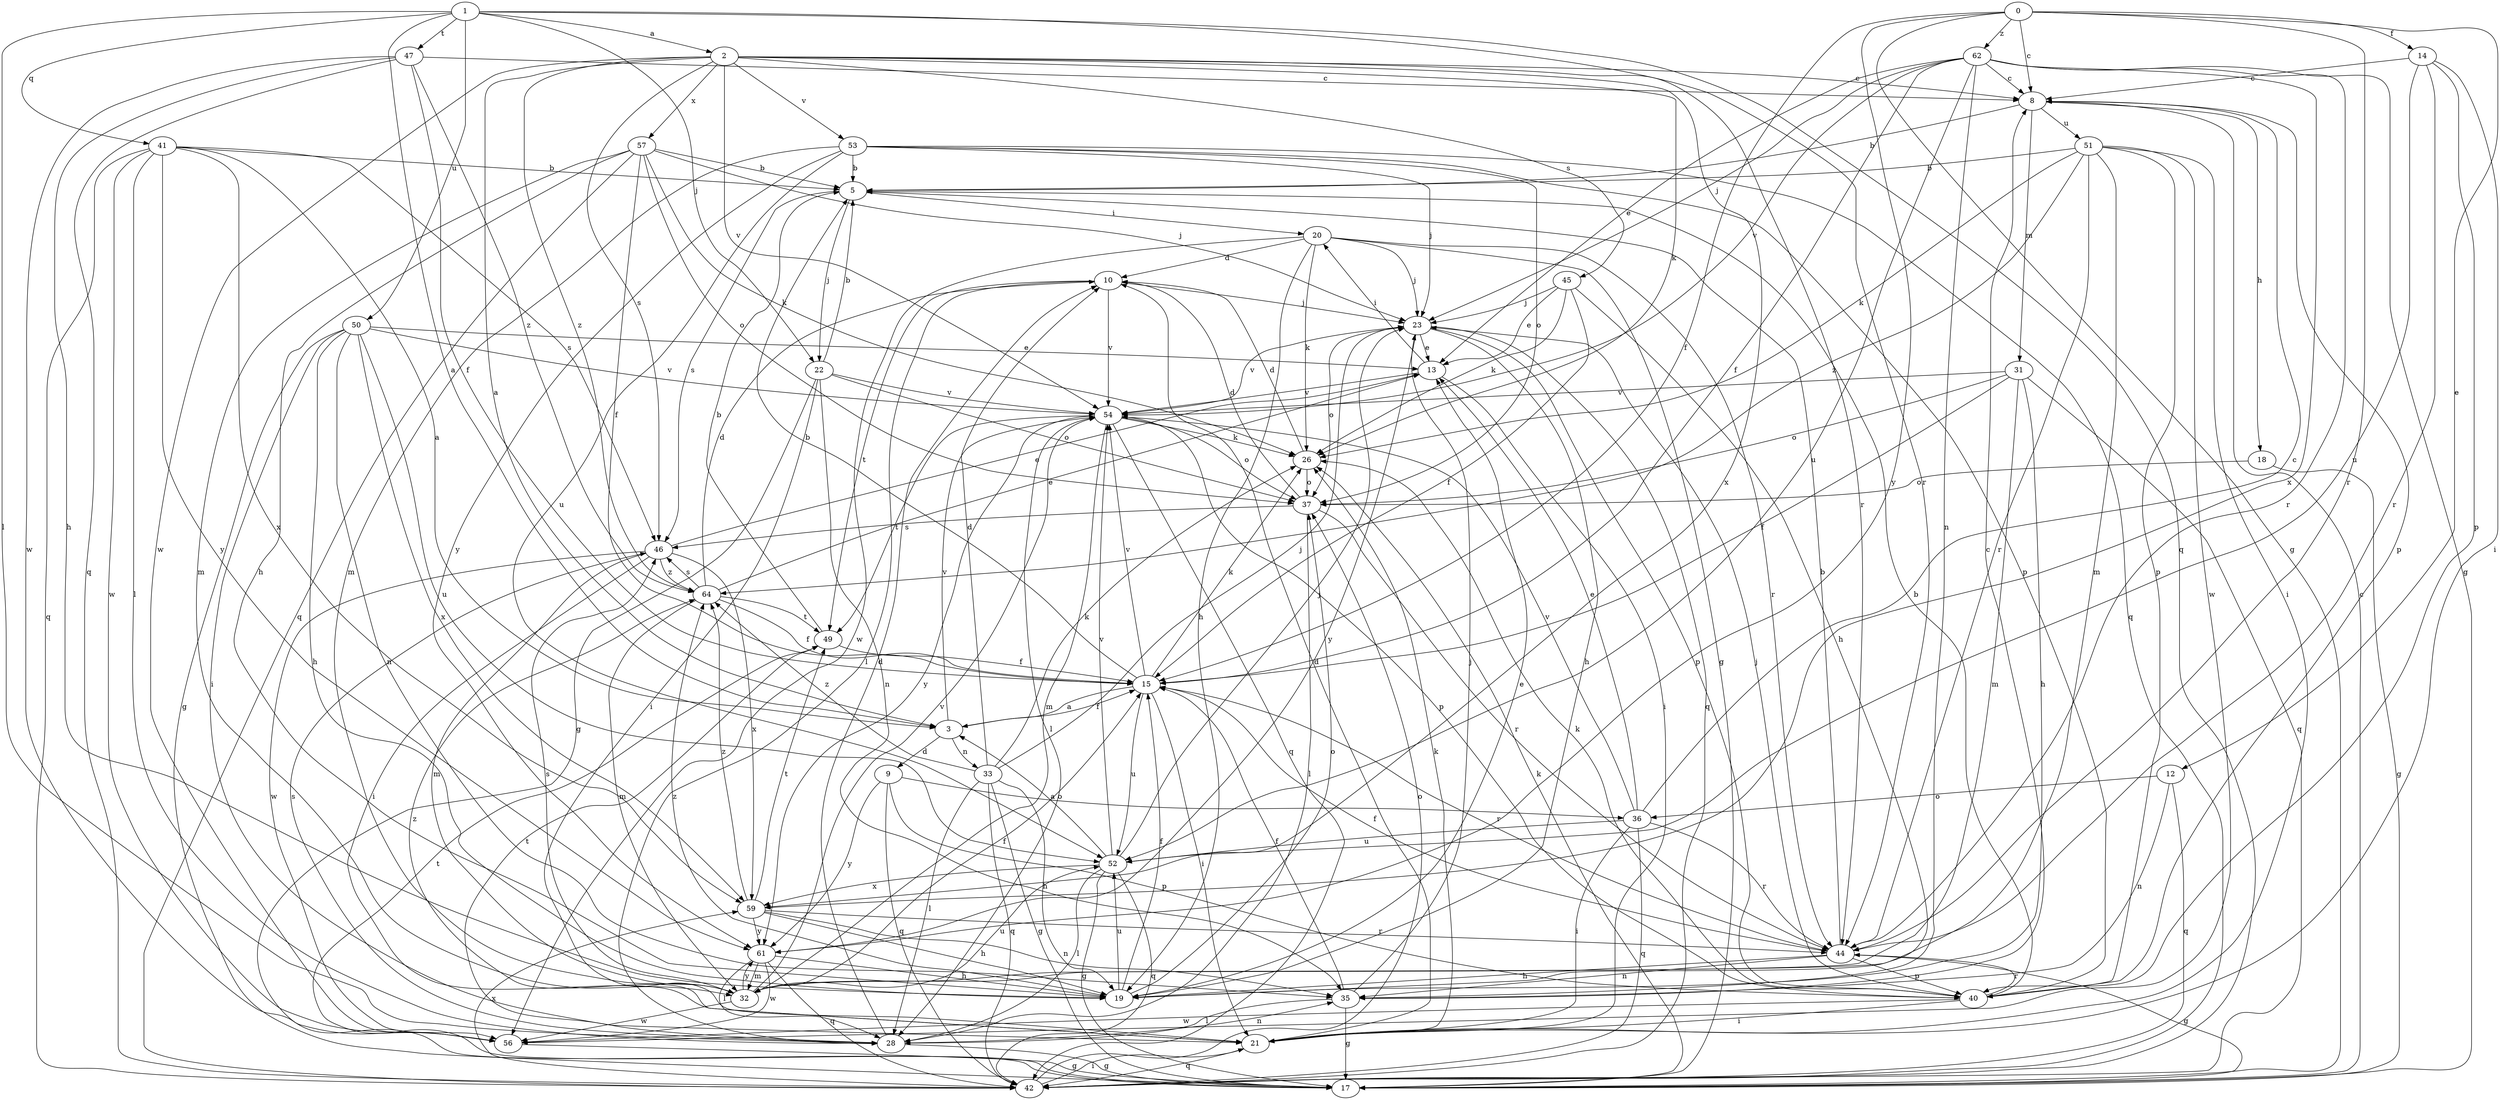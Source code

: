 strict digraph  {
0;
1;
2;
3;
5;
8;
9;
10;
12;
13;
14;
15;
17;
18;
19;
20;
21;
22;
23;
26;
28;
31;
32;
33;
35;
36;
37;
40;
41;
42;
44;
45;
46;
47;
49;
50;
51;
52;
53;
54;
56;
57;
59;
61;
62;
64;
0 -> 8  [label=c];
0 -> 12  [label=e];
0 -> 14  [label=f];
0 -> 15  [label=f];
0 -> 17  [label=g];
0 -> 44  [label=r];
0 -> 61  [label=y];
0 -> 62  [label=z];
1 -> 2  [label=a];
1 -> 3  [label=a];
1 -> 22  [label=j];
1 -> 28  [label=l];
1 -> 41  [label=q];
1 -> 42  [label=q];
1 -> 44  [label=r];
1 -> 47  [label=t];
1 -> 50  [label=u];
2 -> 3  [label=a];
2 -> 8  [label=c];
2 -> 26  [label=k];
2 -> 44  [label=r];
2 -> 45  [label=s];
2 -> 46  [label=s];
2 -> 53  [label=v];
2 -> 54  [label=v];
2 -> 56  [label=w];
2 -> 57  [label=x];
2 -> 59  [label=x];
2 -> 64  [label=z];
3 -> 9  [label=d];
3 -> 15  [label=f];
3 -> 33  [label=n];
3 -> 54  [label=v];
5 -> 20  [label=i];
5 -> 22  [label=j];
5 -> 46  [label=s];
8 -> 5  [label=b];
8 -> 18  [label=h];
8 -> 31  [label=m];
8 -> 40  [label=p];
8 -> 51  [label=u];
9 -> 36  [label=o];
9 -> 40  [label=p];
9 -> 42  [label=q];
9 -> 61  [label=y];
10 -> 23  [label=j];
10 -> 28  [label=l];
10 -> 49  [label=t];
10 -> 54  [label=v];
12 -> 35  [label=n];
12 -> 36  [label=o];
12 -> 42  [label=q];
13 -> 20  [label=i];
13 -> 21  [label=i];
13 -> 54  [label=v];
14 -> 8  [label=c];
14 -> 21  [label=i];
14 -> 40  [label=p];
14 -> 44  [label=r];
14 -> 52  [label=u];
15 -> 3  [label=a];
15 -> 5  [label=b];
15 -> 21  [label=i];
15 -> 26  [label=k];
15 -> 44  [label=r];
15 -> 52  [label=u];
15 -> 54  [label=v];
17 -> 8  [label=c];
17 -> 26  [label=k];
17 -> 49  [label=t];
18 -> 17  [label=g];
18 -> 37  [label=o];
19 -> 13  [label=e];
19 -> 15  [label=f];
19 -> 37  [label=o];
19 -> 52  [label=u];
19 -> 64  [label=z];
20 -> 10  [label=d];
20 -> 17  [label=g];
20 -> 19  [label=h];
20 -> 23  [label=j];
20 -> 26  [label=k];
20 -> 44  [label=r];
20 -> 56  [label=w];
21 -> 10  [label=d];
21 -> 26  [label=k];
21 -> 42  [label=q];
21 -> 64  [label=z];
22 -> 5  [label=b];
22 -> 17  [label=g];
22 -> 21  [label=i];
22 -> 35  [label=n];
22 -> 37  [label=o];
22 -> 54  [label=v];
23 -> 13  [label=e];
23 -> 19  [label=h];
23 -> 37  [label=o];
23 -> 40  [label=p];
23 -> 42  [label=q];
23 -> 54  [label=v];
23 -> 61  [label=y];
26 -> 10  [label=d];
26 -> 37  [label=o];
28 -> 10  [label=d];
28 -> 17  [label=g];
28 -> 35  [label=n];
28 -> 46  [label=s];
28 -> 49  [label=t];
31 -> 15  [label=f];
31 -> 19  [label=h];
31 -> 32  [label=m];
31 -> 37  [label=o];
31 -> 42  [label=q];
31 -> 54  [label=v];
32 -> 15  [label=f];
32 -> 46  [label=s];
32 -> 52  [label=u];
32 -> 54  [label=v];
32 -> 56  [label=w];
32 -> 61  [label=y];
33 -> 10  [label=d];
33 -> 17  [label=g];
33 -> 19  [label=h];
33 -> 23  [label=j];
33 -> 26  [label=k];
33 -> 28  [label=l];
33 -> 42  [label=q];
33 -> 64  [label=z];
35 -> 8  [label=c];
35 -> 15  [label=f];
35 -> 17  [label=g];
35 -> 23  [label=j];
35 -> 28  [label=l];
36 -> 8  [label=c];
36 -> 13  [label=e];
36 -> 21  [label=i];
36 -> 42  [label=q];
36 -> 44  [label=r];
36 -> 52  [label=u];
36 -> 54  [label=v];
37 -> 10  [label=d];
37 -> 28  [label=l];
37 -> 44  [label=r];
37 -> 46  [label=s];
40 -> 5  [label=b];
40 -> 21  [label=i];
40 -> 23  [label=j];
40 -> 26  [label=k];
40 -> 44  [label=r];
40 -> 56  [label=w];
41 -> 3  [label=a];
41 -> 5  [label=b];
41 -> 28  [label=l];
41 -> 42  [label=q];
41 -> 46  [label=s];
41 -> 56  [label=w];
41 -> 59  [label=x];
41 -> 61  [label=y];
42 -> 21  [label=i];
42 -> 37  [label=o];
42 -> 59  [label=x];
44 -> 5  [label=b];
44 -> 15  [label=f];
44 -> 17  [label=g];
44 -> 19  [label=h];
44 -> 35  [label=n];
44 -> 40  [label=p];
45 -> 13  [label=e];
45 -> 15  [label=f];
45 -> 19  [label=h];
45 -> 23  [label=j];
45 -> 26  [label=k];
46 -> 13  [label=e];
46 -> 21  [label=i];
46 -> 32  [label=m];
46 -> 56  [label=w];
46 -> 59  [label=x];
46 -> 64  [label=z];
47 -> 8  [label=c];
47 -> 15  [label=f];
47 -> 19  [label=h];
47 -> 42  [label=q];
47 -> 56  [label=w];
47 -> 64  [label=z];
49 -> 5  [label=b];
49 -> 15  [label=f];
50 -> 13  [label=e];
50 -> 17  [label=g];
50 -> 19  [label=h];
50 -> 21  [label=i];
50 -> 35  [label=n];
50 -> 52  [label=u];
50 -> 54  [label=v];
50 -> 59  [label=x];
51 -> 5  [label=b];
51 -> 21  [label=i];
51 -> 26  [label=k];
51 -> 32  [label=m];
51 -> 40  [label=p];
51 -> 44  [label=r];
51 -> 56  [label=w];
51 -> 64  [label=z];
52 -> 3  [label=a];
52 -> 17  [label=g];
52 -> 23  [label=j];
52 -> 28  [label=l];
52 -> 42  [label=q];
52 -> 54  [label=v];
52 -> 59  [label=x];
53 -> 5  [label=b];
53 -> 23  [label=j];
53 -> 32  [label=m];
53 -> 37  [label=o];
53 -> 40  [label=p];
53 -> 42  [label=q];
53 -> 52  [label=u];
53 -> 61  [label=y];
54 -> 26  [label=k];
54 -> 28  [label=l];
54 -> 32  [label=m];
54 -> 37  [label=o];
54 -> 40  [label=p];
54 -> 42  [label=q];
54 -> 49  [label=t];
54 -> 61  [label=y];
56 -> 17  [label=g];
57 -> 5  [label=b];
57 -> 15  [label=f];
57 -> 19  [label=h];
57 -> 23  [label=j];
57 -> 26  [label=k];
57 -> 32  [label=m];
57 -> 37  [label=o];
57 -> 42  [label=q];
59 -> 19  [label=h];
59 -> 35  [label=n];
59 -> 44  [label=r];
59 -> 49  [label=t];
59 -> 61  [label=y];
59 -> 64  [label=z];
61 -> 19  [label=h];
61 -> 28  [label=l];
61 -> 32  [label=m];
61 -> 42  [label=q];
61 -> 56  [label=w];
62 -> 8  [label=c];
62 -> 13  [label=e];
62 -> 15  [label=f];
62 -> 17  [label=g];
62 -> 23  [label=j];
62 -> 35  [label=n];
62 -> 44  [label=r];
62 -> 52  [label=u];
62 -> 54  [label=v];
62 -> 59  [label=x];
64 -> 10  [label=d];
64 -> 13  [label=e];
64 -> 15  [label=f];
64 -> 32  [label=m];
64 -> 46  [label=s];
64 -> 49  [label=t];
}
